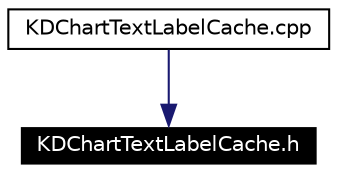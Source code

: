 digraph G
{
  edge [fontname="Helvetica",fontsize=10,labelfontname="Helvetica",labelfontsize=10];
  node [fontname="Helvetica",fontsize=10,shape=record];
  Node3129 [label="KDChartTextLabelCache.h",height=0.2,width=0.4,color="white", fillcolor="black", style="filled" fontcolor="white"];
  Node3130 -> Node3129 [color="midnightblue",fontsize=10,style="solid",fontname="Helvetica"];
  Node3130 [label="KDChartTextLabelCache.cpp",height=0.2,width=0.4,color="black",URL="$_k_d_chart_text_label_cache_8cpp.html"];
}
